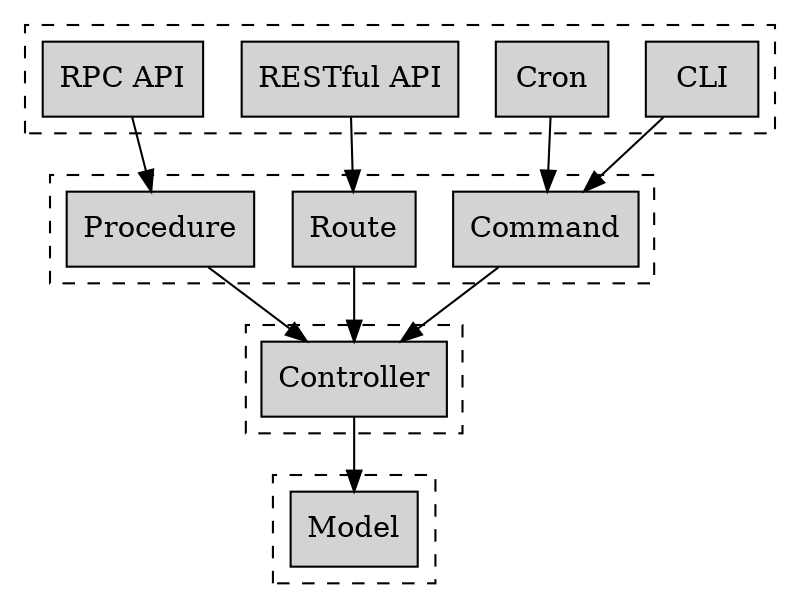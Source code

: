 digraph G {
    graph [rankdir=TB]
    node [shape=box style=filled]

    subgraph cluster_1 {
        style="dashed"
        cli [label="CLI"]
        cron [label="Cron"]
        restful [label="RESTful API"]
        jsonrpc [label="RPC API"]
    }

    subgraph cluster_2 {
        style="dashed"
        command [label="Command"]
        route [label="Route"]
        proc [label="Procedure"]
    }

    subgraph cluster_3 {
        style="dashed"
        controller [label="Controller"]
    }

    subgraph cluster_4 {
        style="dashed"
        model [label="Model"]
    }

    cli -> command
    cron -> command
    restful -> route
    jsonrpc -> proc

    proc -> controller
    route -> controller
    command -> controller

    controller -> model
}